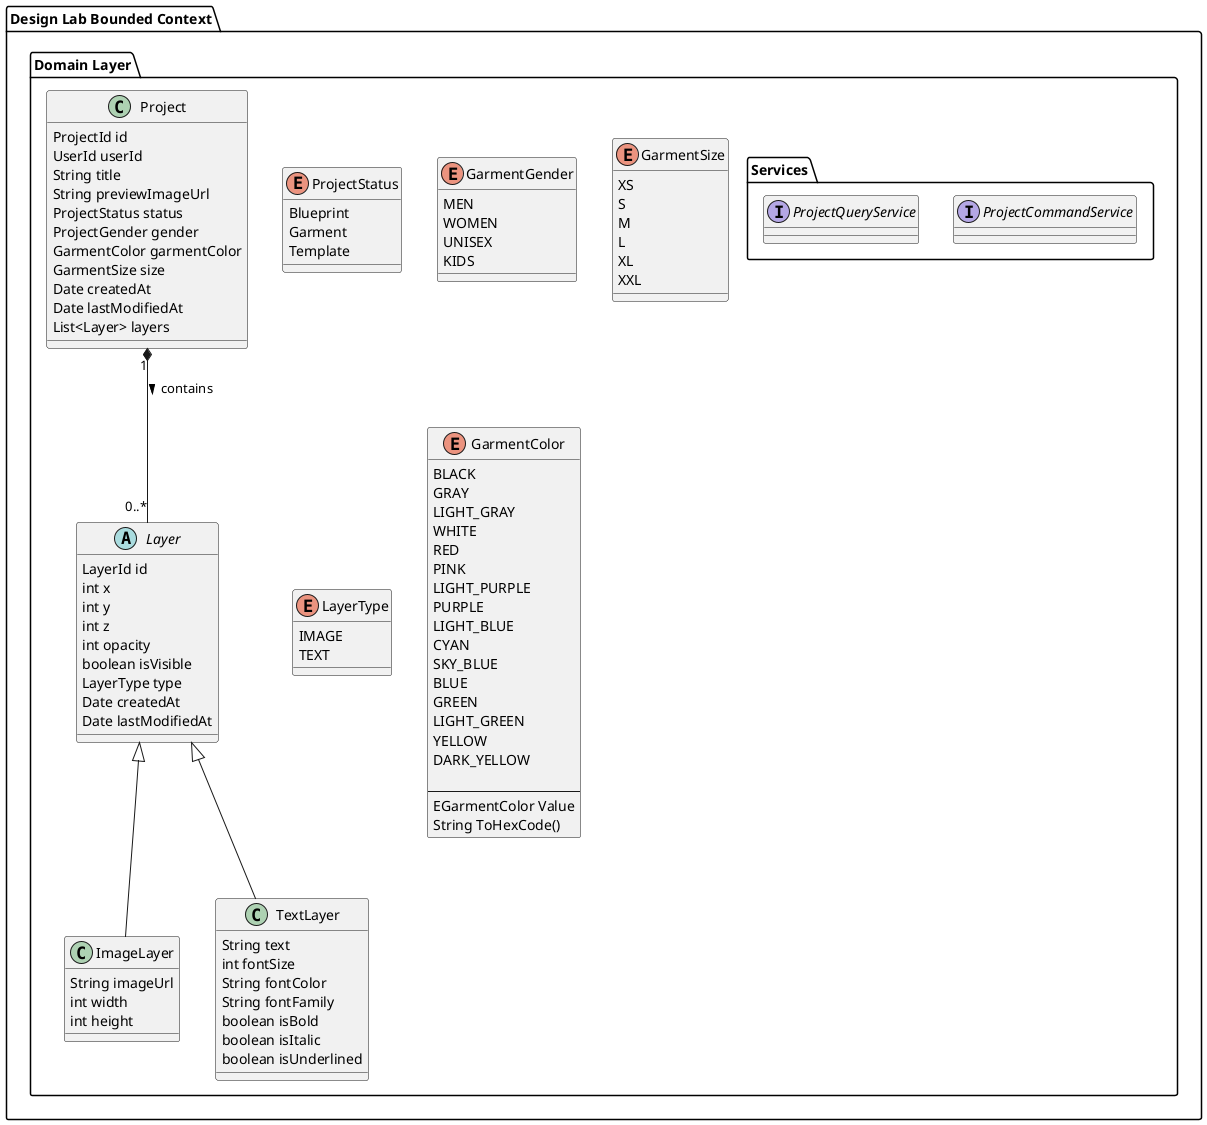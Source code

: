 @startuml

package "Design Lab Bounded Context" {

    package "Domain Layer" {

        package "Services" {
            interface ProjectCommandService {
            }

            interface ProjectQueryService {
            }
        }

        enum ProjectStatus {
            Blueprint
            Garment
            Template
        }

        enum GarmentGender {
            MEN
            WOMEN
            UNISEX
            KIDS
        }

        enum GarmentSize {
            XS
            S
            M
            L
            XL
            XXL
        }

        enum LayerType {
            IMAGE
            TEXT
        }

        enum GarmentColor {
            BLACK
            GRAY
            LIGHT_GRAY
            WHITE
            RED
            PINK
            LIGHT_PURPLE
            PURPLE
            LIGHT_BLUE
            CYAN
            SKY_BLUE
            BLUE
            GREEN
            LIGHT_GREEN
            YELLOW
            DARK_YELLOW

            ---
            EGarmentColor Value
            String ToHexCode()
        }

        class "Project" {
            ProjectId id
            UserId userId
            String title
            String previewImageUrl
            ProjectStatus status
            ProjectGender gender
            GarmentColor garmentColor
            GarmentSize size
            Date createdAt
            Date lastModifiedAt
            List<Layer> layers
        }

        abstract class "Layer" {
            LayerId id
            int x
            int y
            int z
            int opacity
            boolean isVisible
            LayerType type
            Date createdAt
            Date lastModifiedAt
        }

        class "ImageLayer" extends "Layer" {
            String imageUrl
            int width
            int height
        }

        class "TextLayer" extends "Layer" {
            String text
            int fontSize
            String fontColor
            String fontFamily
            boolean isBold
            boolean isItalic
            boolean isUnderlined
        }

        Project "1" *-- "0..*" Layer : contains >
    }
}
@enduml